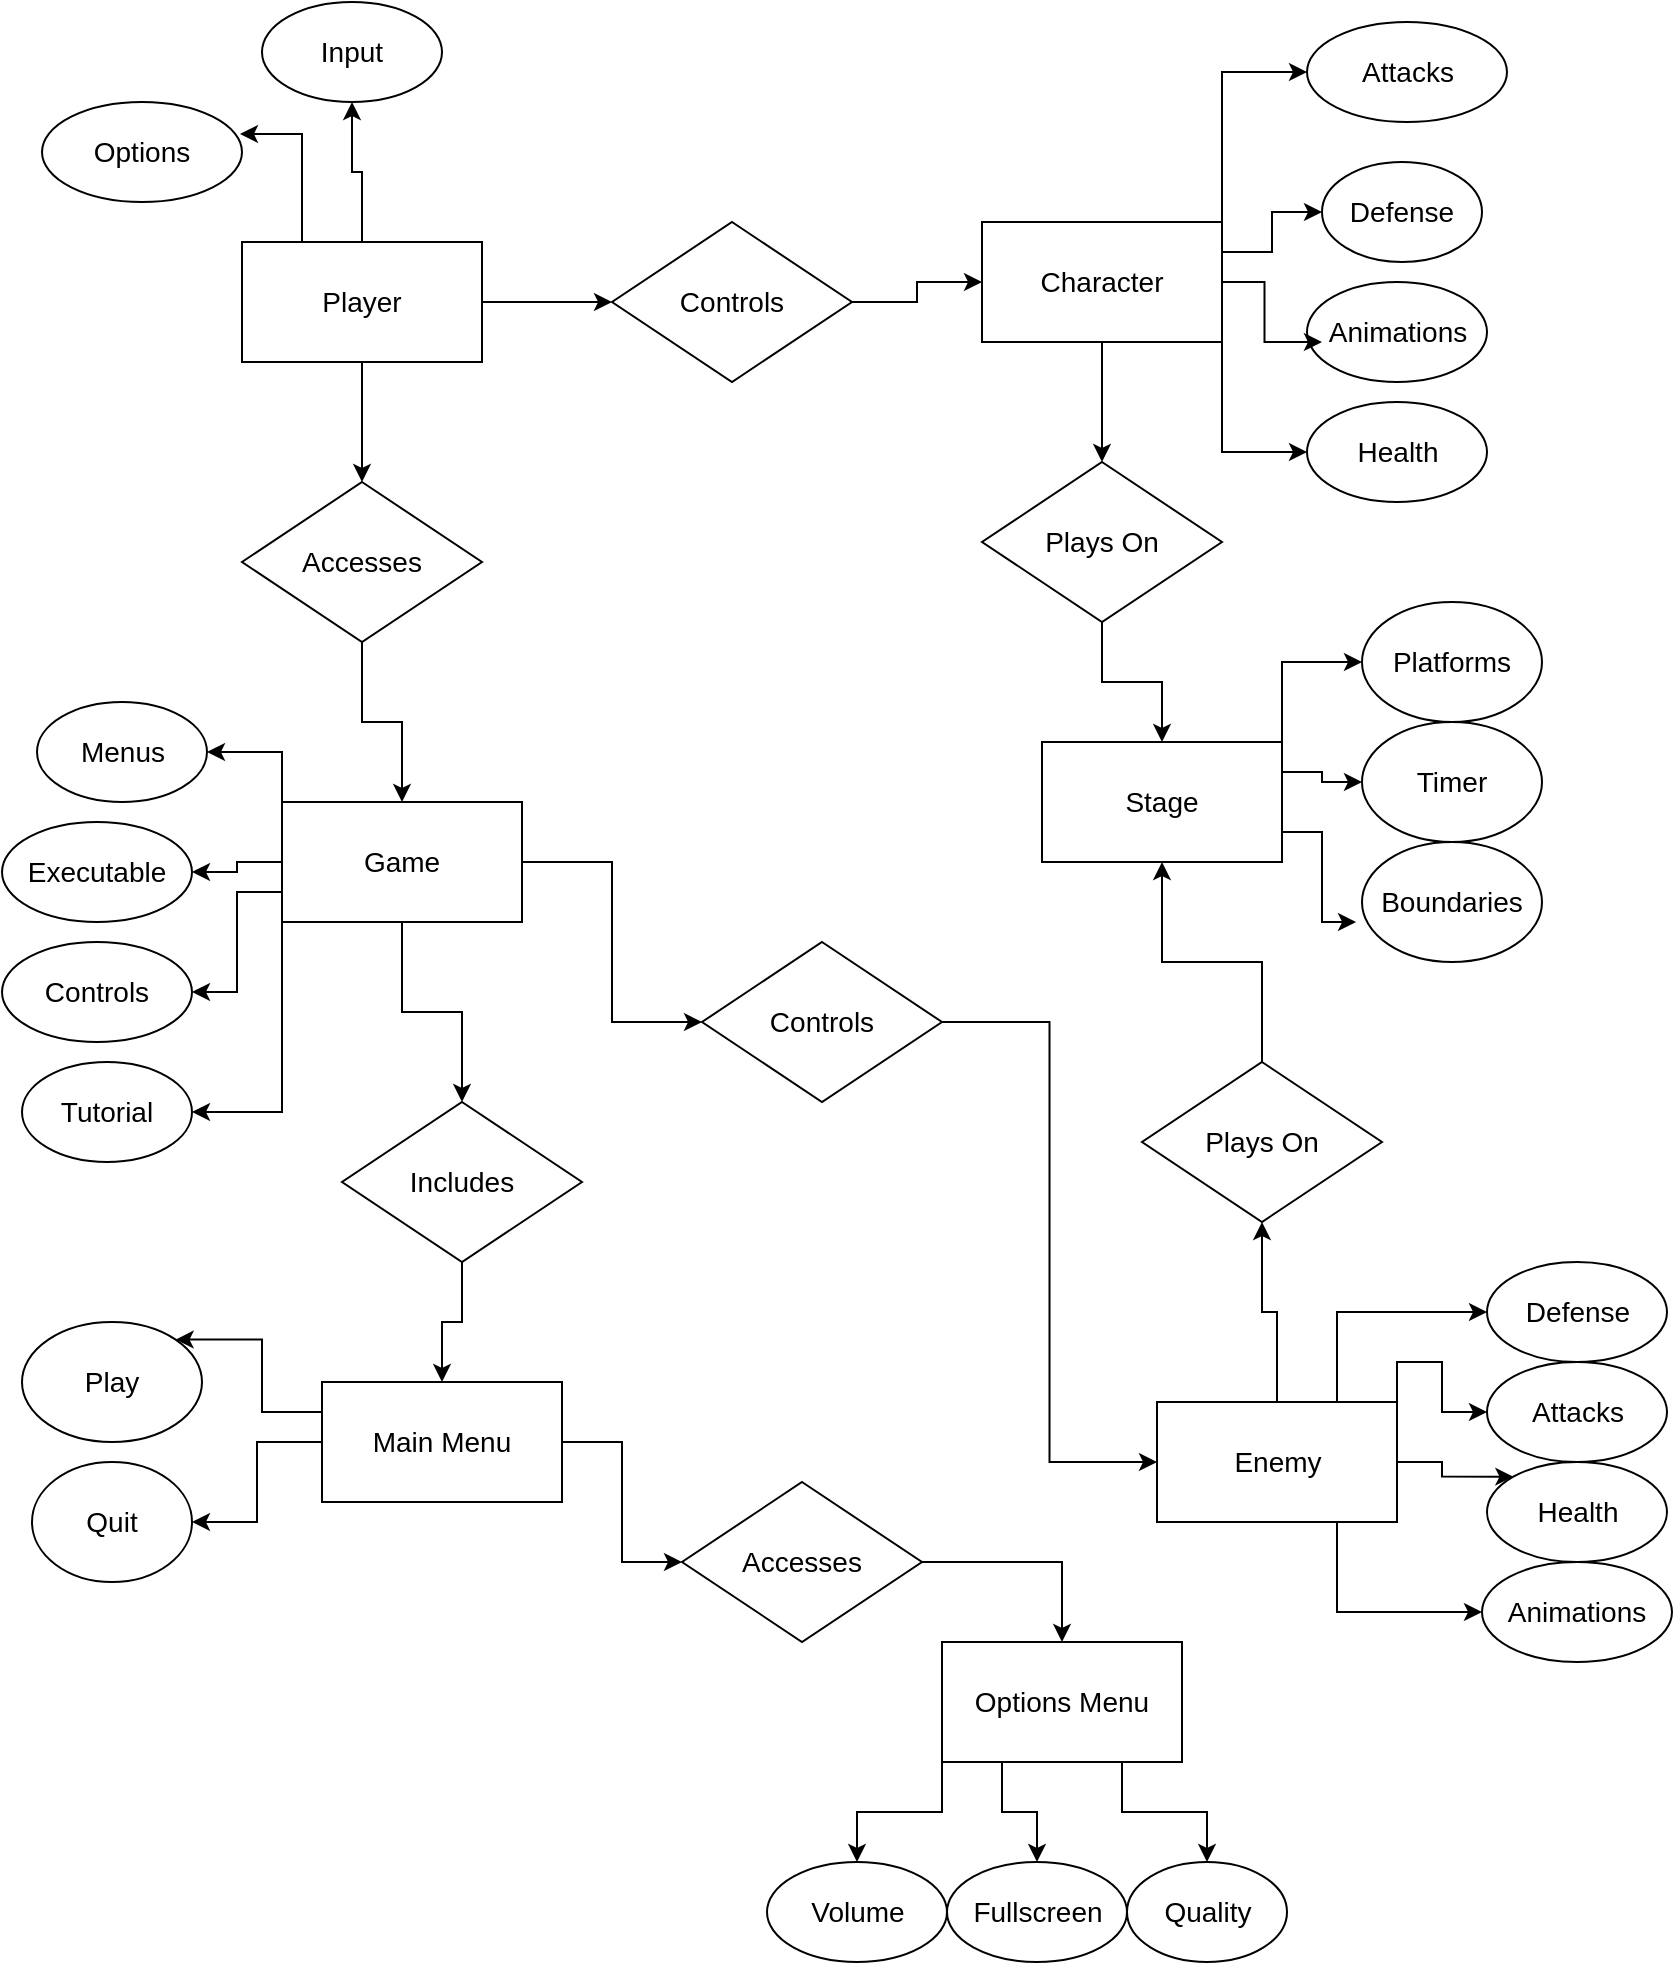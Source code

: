 <mxfile version="24.1.0" type="device">
  <diagram id="R2lEEEUBdFMjLlhIrx00" name="Page-1">
    <mxGraphModel dx="2074" dy="1196" grid="1" gridSize="10" guides="1" tooltips="1" connect="1" arrows="1" fold="1" page="1" pageScale="1" pageWidth="850" pageHeight="1100" math="0" shadow="0" extFonts="Permanent Marker^https://fonts.googleapis.com/css?family=Permanent+Marker">
      <root>
        <mxCell id="0" />
        <mxCell id="1" parent="0" />
        <mxCell id="_c-2fEYBurjov5Yj6YP4-42" style="edgeStyle=orthogonalEdgeStyle;rounded=0;orthogonalLoop=1;jettySize=auto;html=1;exitX=0.5;exitY=1;exitDx=0;exitDy=0;entryX=0.5;entryY=0;entryDx=0;entryDy=0;" edge="1" parent="1" source="_c-2fEYBurjov5Yj6YP4-1" target="_c-2fEYBurjov5Yj6YP4-15">
          <mxGeometry relative="1" as="geometry" />
        </mxCell>
        <mxCell id="_c-2fEYBurjov5Yj6YP4-54" style="edgeStyle=orthogonalEdgeStyle;rounded=0;orthogonalLoop=1;jettySize=auto;html=1;exitX=1;exitY=0.5;exitDx=0;exitDy=0;entryX=0;entryY=0.5;entryDx=0;entryDy=0;" edge="1" parent="1" source="_c-2fEYBurjov5Yj6YP4-1" target="_c-2fEYBurjov5Yj6YP4-16">
          <mxGeometry relative="1" as="geometry" />
        </mxCell>
        <mxCell id="_c-2fEYBurjov5Yj6YP4-68" style="edgeStyle=orthogonalEdgeStyle;rounded=0;orthogonalLoop=1;jettySize=auto;html=1;exitX=0.5;exitY=0;exitDx=0;exitDy=0;entryX=0.5;entryY=1;entryDx=0;entryDy=0;" edge="1" parent="1" source="_c-2fEYBurjov5Yj6YP4-1" target="_c-2fEYBurjov5Yj6YP4-23">
          <mxGeometry relative="1" as="geometry" />
        </mxCell>
        <mxCell id="_c-2fEYBurjov5Yj6YP4-1" value="&lt;font style=&quot;font-size: 14px;&quot;&gt;Player&lt;/font&gt;" style="rounded=0;whiteSpace=wrap;html=1;fontSize=14;" vertex="1" parent="1">
          <mxGeometry x="120" y="170" width="120" height="60" as="geometry" />
        </mxCell>
        <mxCell id="_c-2fEYBurjov5Yj6YP4-44" style="edgeStyle=orthogonalEdgeStyle;rounded=0;orthogonalLoop=1;jettySize=auto;html=1;exitX=0.5;exitY=1;exitDx=0;exitDy=0;entryX=0.5;entryY=0;entryDx=0;entryDy=0;" edge="1" parent="1" source="_c-2fEYBurjov5Yj6YP4-2" target="_c-2fEYBurjov5Yj6YP4-14">
          <mxGeometry relative="1" as="geometry" />
        </mxCell>
        <mxCell id="_c-2fEYBurjov5Yj6YP4-50" style="edgeStyle=orthogonalEdgeStyle;rounded=0;orthogonalLoop=1;jettySize=auto;html=1;exitX=1;exitY=0.5;exitDx=0;exitDy=0;entryX=0;entryY=0.5;entryDx=0;entryDy=0;" edge="1" parent="1" source="_c-2fEYBurjov5Yj6YP4-2" target="_c-2fEYBurjov5Yj6YP4-12">
          <mxGeometry relative="1" as="geometry" />
        </mxCell>
        <mxCell id="_c-2fEYBurjov5Yj6YP4-76" style="edgeStyle=orthogonalEdgeStyle;rounded=0;orthogonalLoop=1;jettySize=auto;html=1;exitX=0;exitY=0;exitDx=0;exitDy=0;entryX=1;entryY=0.5;entryDx=0;entryDy=0;" edge="1" parent="1" source="_c-2fEYBurjov5Yj6YP4-2" target="_c-2fEYBurjov5Yj6YP4-37">
          <mxGeometry relative="1" as="geometry" />
        </mxCell>
        <mxCell id="_c-2fEYBurjov5Yj6YP4-77" style="edgeStyle=orthogonalEdgeStyle;rounded=0;orthogonalLoop=1;jettySize=auto;html=1;exitX=0;exitY=0.5;exitDx=0;exitDy=0;entryX=1;entryY=0.5;entryDx=0;entryDy=0;" edge="1" parent="1" source="_c-2fEYBurjov5Yj6YP4-2" target="_c-2fEYBurjov5Yj6YP4-75">
          <mxGeometry relative="1" as="geometry" />
        </mxCell>
        <mxCell id="_c-2fEYBurjov5Yj6YP4-79" style="edgeStyle=orthogonalEdgeStyle;rounded=0;orthogonalLoop=1;jettySize=auto;html=1;exitX=0;exitY=0.75;exitDx=0;exitDy=0;entryX=1;entryY=0.5;entryDx=0;entryDy=0;" edge="1" parent="1" source="_c-2fEYBurjov5Yj6YP4-2" target="_c-2fEYBurjov5Yj6YP4-78">
          <mxGeometry relative="1" as="geometry" />
        </mxCell>
        <mxCell id="_c-2fEYBurjov5Yj6YP4-81" style="edgeStyle=orthogonalEdgeStyle;rounded=0;orthogonalLoop=1;jettySize=auto;html=1;exitX=0;exitY=1;exitDx=0;exitDy=0;entryX=1;entryY=0.5;entryDx=0;entryDy=0;" edge="1" parent="1" source="_c-2fEYBurjov5Yj6YP4-2" target="_c-2fEYBurjov5Yj6YP4-80">
          <mxGeometry relative="1" as="geometry" />
        </mxCell>
        <mxCell id="_c-2fEYBurjov5Yj6YP4-2" value="Game" style="rounded=0;whiteSpace=wrap;html=1;fontSize=14;" vertex="1" parent="1">
          <mxGeometry x="140" y="450" width="120" height="60" as="geometry" />
        </mxCell>
        <mxCell id="_c-2fEYBurjov5Yj6YP4-46" style="edgeStyle=orthogonalEdgeStyle;rounded=0;orthogonalLoop=1;jettySize=auto;html=1;exitX=1;exitY=0.5;exitDx=0;exitDy=0;entryX=0;entryY=0.5;entryDx=0;entryDy=0;" edge="1" parent="1" source="_c-2fEYBurjov5Yj6YP4-3" target="_c-2fEYBurjov5Yj6YP4-13">
          <mxGeometry relative="1" as="geometry" />
        </mxCell>
        <mxCell id="_c-2fEYBurjov5Yj6YP4-70" style="edgeStyle=orthogonalEdgeStyle;rounded=0;orthogonalLoop=1;jettySize=auto;html=1;exitX=0;exitY=0.25;exitDx=0;exitDy=0;entryX=1;entryY=0;entryDx=0;entryDy=0;" edge="1" parent="1" source="_c-2fEYBurjov5Yj6YP4-3" target="_c-2fEYBurjov5Yj6YP4-39">
          <mxGeometry relative="1" as="geometry" />
        </mxCell>
        <mxCell id="_c-2fEYBurjov5Yj6YP4-71" style="edgeStyle=orthogonalEdgeStyle;rounded=0;orthogonalLoop=1;jettySize=auto;html=1;exitX=0;exitY=0.5;exitDx=0;exitDy=0;entryX=1;entryY=0.5;entryDx=0;entryDy=0;" edge="1" parent="1" source="_c-2fEYBurjov5Yj6YP4-3" target="_c-2fEYBurjov5Yj6YP4-38">
          <mxGeometry relative="1" as="geometry" />
        </mxCell>
        <mxCell id="_c-2fEYBurjov5Yj6YP4-3" value="Main Menu" style="rounded=0;whiteSpace=wrap;html=1;fontSize=14;" vertex="1" parent="1">
          <mxGeometry x="160" y="740" width="120" height="60" as="geometry" />
        </mxCell>
        <mxCell id="_c-2fEYBurjov5Yj6YP4-72" style="edgeStyle=orthogonalEdgeStyle;rounded=0;orthogonalLoop=1;jettySize=auto;html=1;exitX=0;exitY=1;exitDx=0;exitDy=0;entryX=0.5;entryY=0;entryDx=0;entryDy=0;" edge="1" parent="1" source="_c-2fEYBurjov5Yj6YP4-4" target="_c-2fEYBurjov5Yj6YP4-26">
          <mxGeometry relative="1" as="geometry" />
        </mxCell>
        <mxCell id="_c-2fEYBurjov5Yj6YP4-73" style="edgeStyle=orthogonalEdgeStyle;rounded=0;orthogonalLoop=1;jettySize=auto;html=1;exitX=0.25;exitY=1;exitDx=0;exitDy=0;entryX=0.5;entryY=0;entryDx=0;entryDy=0;" edge="1" parent="1" source="_c-2fEYBurjov5Yj6YP4-4" target="_c-2fEYBurjov5Yj6YP4-25">
          <mxGeometry relative="1" as="geometry" />
        </mxCell>
        <mxCell id="_c-2fEYBurjov5Yj6YP4-74" style="edgeStyle=orthogonalEdgeStyle;rounded=0;orthogonalLoop=1;jettySize=auto;html=1;exitX=0.75;exitY=1;exitDx=0;exitDy=0;entryX=0.5;entryY=0;entryDx=0;entryDy=0;" edge="1" parent="1" source="_c-2fEYBurjov5Yj6YP4-4" target="_c-2fEYBurjov5Yj6YP4-24">
          <mxGeometry relative="1" as="geometry" />
        </mxCell>
        <mxCell id="_c-2fEYBurjov5Yj6YP4-4" value="Options Menu" style="rounded=0;whiteSpace=wrap;html=1;fontSize=14;" vertex="1" parent="1">
          <mxGeometry x="470" y="870" width="120" height="60" as="geometry" />
        </mxCell>
        <mxCell id="_c-2fEYBurjov5Yj6YP4-48" style="edgeStyle=orthogonalEdgeStyle;rounded=0;orthogonalLoop=1;jettySize=auto;html=1;exitX=0.5;exitY=0;exitDx=0;exitDy=0;entryX=0.5;entryY=1;entryDx=0;entryDy=0;" edge="1" parent="1" source="_c-2fEYBurjov5Yj6YP4-5" target="_c-2fEYBurjov5Yj6YP4-34">
          <mxGeometry relative="1" as="geometry" />
        </mxCell>
        <mxCell id="_c-2fEYBurjov5Yj6YP4-57" style="edgeStyle=orthogonalEdgeStyle;rounded=0;orthogonalLoop=1;jettySize=auto;html=1;exitX=0.75;exitY=0;exitDx=0;exitDy=0;entryX=0;entryY=0.5;entryDx=0;entryDy=0;" edge="1" parent="1" source="_c-2fEYBurjov5Yj6YP4-5" target="_c-2fEYBurjov5Yj6YP4-17">
          <mxGeometry relative="1" as="geometry" />
        </mxCell>
        <mxCell id="_c-2fEYBurjov5Yj6YP4-58" style="edgeStyle=orthogonalEdgeStyle;rounded=0;orthogonalLoop=1;jettySize=auto;html=1;exitX=1;exitY=0;exitDx=0;exitDy=0;entryX=0;entryY=0.5;entryDx=0;entryDy=0;" edge="1" parent="1" source="_c-2fEYBurjov5Yj6YP4-5" target="_c-2fEYBurjov5Yj6YP4-18">
          <mxGeometry relative="1" as="geometry" />
        </mxCell>
        <mxCell id="_c-2fEYBurjov5Yj6YP4-59" style="edgeStyle=orthogonalEdgeStyle;rounded=0;orthogonalLoop=1;jettySize=auto;html=1;exitX=1;exitY=0.5;exitDx=0;exitDy=0;entryX=0;entryY=0;entryDx=0;entryDy=0;" edge="1" parent="1" source="_c-2fEYBurjov5Yj6YP4-5" target="_c-2fEYBurjov5Yj6YP4-32">
          <mxGeometry relative="1" as="geometry" />
        </mxCell>
        <mxCell id="_c-2fEYBurjov5Yj6YP4-60" style="edgeStyle=orthogonalEdgeStyle;rounded=0;orthogonalLoop=1;jettySize=auto;html=1;exitX=0.75;exitY=1;exitDx=0;exitDy=0;entryX=0;entryY=0.5;entryDx=0;entryDy=0;" edge="1" parent="1" source="_c-2fEYBurjov5Yj6YP4-5" target="_c-2fEYBurjov5Yj6YP4-30">
          <mxGeometry relative="1" as="geometry" />
        </mxCell>
        <mxCell id="_c-2fEYBurjov5Yj6YP4-5" value="Enemy" style="rounded=0;whiteSpace=wrap;html=1;fontSize=14;" vertex="1" parent="1">
          <mxGeometry x="577.5" y="750" width="120" height="60" as="geometry" />
        </mxCell>
        <mxCell id="_c-2fEYBurjov5Yj6YP4-52" style="edgeStyle=orthogonalEdgeStyle;rounded=0;orthogonalLoop=1;jettySize=auto;html=1;exitX=0.5;exitY=1;exitDx=0;exitDy=0;entryX=0.5;entryY=0;entryDx=0;entryDy=0;" edge="1" parent="1" source="_c-2fEYBurjov5Yj6YP4-6" target="_c-2fEYBurjov5Yj6YP4-35">
          <mxGeometry relative="1" as="geometry" />
        </mxCell>
        <mxCell id="_c-2fEYBurjov5Yj6YP4-64" style="edgeStyle=orthogonalEdgeStyle;rounded=0;orthogonalLoop=1;jettySize=auto;html=1;exitX=1;exitY=0;exitDx=0;exitDy=0;entryX=0;entryY=0.5;entryDx=0;entryDy=0;" edge="1" parent="1" source="_c-2fEYBurjov5Yj6YP4-6" target="_c-2fEYBurjov5Yj6YP4-21">
          <mxGeometry relative="1" as="geometry" />
        </mxCell>
        <mxCell id="_c-2fEYBurjov5Yj6YP4-65" style="edgeStyle=orthogonalEdgeStyle;rounded=0;orthogonalLoop=1;jettySize=auto;html=1;exitX=1;exitY=0.25;exitDx=0;exitDy=0;entryX=0;entryY=0.5;entryDx=0;entryDy=0;" edge="1" parent="1" source="_c-2fEYBurjov5Yj6YP4-6" target="_c-2fEYBurjov5Yj6YP4-20">
          <mxGeometry relative="1" as="geometry" />
        </mxCell>
        <mxCell id="_c-2fEYBurjov5Yj6YP4-67" style="edgeStyle=orthogonalEdgeStyle;rounded=0;orthogonalLoop=1;jettySize=auto;html=1;exitX=1;exitY=1;exitDx=0;exitDy=0;entryX=0;entryY=0.5;entryDx=0;entryDy=0;" edge="1" parent="1" source="_c-2fEYBurjov5Yj6YP4-6" target="_c-2fEYBurjov5Yj6YP4-19">
          <mxGeometry relative="1" as="geometry" />
        </mxCell>
        <mxCell id="_c-2fEYBurjov5Yj6YP4-6" value="Character" style="rounded=0;whiteSpace=wrap;html=1;fontSize=14;" vertex="1" parent="1">
          <mxGeometry x="490" y="160" width="120" height="60" as="geometry" />
        </mxCell>
        <mxCell id="_c-2fEYBurjov5Yj6YP4-51" style="edgeStyle=orthogonalEdgeStyle;rounded=0;orthogonalLoop=1;jettySize=auto;html=1;exitX=1;exitY=0.5;exitDx=0;exitDy=0;entryX=0;entryY=0.5;entryDx=0;entryDy=0;" edge="1" parent="1" source="_c-2fEYBurjov5Yj6YP4-12" target="_c-2fEYBurjov5Yj6YP4-5">
          <mxGeometry relative="1" as="geometry" />
        </mxCell>
        <mxCell id="_c-2fEYBurjov5Yj6YP4-12" value="Controls" style="rhombus;whiteSpace=wrap;html=1;fontSize=14;" vertex="1" parent="1">
          <mxGeometry x="350" y="520" width="120" height="80" as="geometry" />
        </mxCell>
        <mxCell id="_c-2fEYBurjov5Yj6YP4-47" style="edgeStyle=orthogonalEdgeStyle;rounded=0;orthogonalLoop=1;jettySize=auto;html=1;exitX=1;exitY=0.5;exitDx=0;exitDy=0;entryX=0.5;entryY=0;entryDx=0;entryDy=0;" edge="1" parent="1" source="_c-2fEYBurjov5Yj6YP4-13" target="_c-2fEYBurjov5Yj6YP4-4">
          <mxGeometry relative="1" as="geometry" />
        </mxCell>
        <mxCell id="_c-2fEYBurjov5Yj6YP4-13" value="Accesses" style="rhombus;whiteSpace=wrap;html=1;fontSize=14;" vertex="1" parent="1">
          <mxGeometry x="340" y="790" width="120" height="80" as="geometry" />
        </mxCell>
        <mxCell id="_c-2fEYBurjov5Yj6YP4-45" style="edgeStyle=orthogonalEdgeStyle;rounded=0;orthogonalLoop=1;jettySize=auto;html=1;exitX=0.5;exitY=1;exitDx=0;exitDy=0;entryX=0.5;entryY=0;entryDx=0;entryDy=0;" edge="1" parent="1" source="_c-2fEYBurjov5Yj6YP4-14" target="_c-2fEYBurjov5Yj6YP4-3">
          <mxGeometry relative="1" as="geometry" />
        </mxCell>
        <mxCell id="_c-2fEYBurjov5Yj6YP4-14" value="Includes" style="rhombus;whiteSpace=wrap;html=1;fontSize=14;" vertex="1" parent="1">
          <mxGeometry x="170" y="600" width="120" height="80" as="geometry" />
        </mxCell>
        <mxCell id="_c-2fEYBurjov5Yj6YP4-43" style="edgeStyle=orthogonalEdgeStyle;rounded=0;orthogonalLoop=1;jettySize=auto;html=1;exitX=0.5;exitY=1;exitDx=0;exitDy=0;entryX=0.5;entryY=0;entryDx=0;entryDy=0;" edge="1" parent="1" source="_c-2fEYBurjov5Yj6YP4-15" target="_c-2fEYBurjov5Yj6YP4-2">
          <mxGeometry relative="1" as="geometry" />
        </mxCell>
        <mxCell id="_c-2fEYBurjov5Yj6YP4-15" value="Accesses" style="rhombus;whiteSpace=wrap;html=1;fontSize=14;" vertex="1" parent="1">
          <mxGeometry x="120" y="290" width="120" height="80" as="geometry" />
        </mxCell>
        <mxCell id="_c-2fEYBurjov5Yj6YP4-55" style="edgeStyle=orthogonalEdgeStyle;rounded=0;orthogonalLoop=1;jettySize=auto;html=1;exitX=1;exitY=0.5;exitDx=0;exitDy=0;entryX=0;entryY=0.5;entryDx=0;entryDy=0;" edge="1" parent="1" source="_c-2fEYBurjov5Yj6YP4-16" target="_c-2fEYBurjov5Yj6YP4-6">
          <mxGeometry relative="1" as="geometry" />
        </mxCell>
        <mxCell id="_c-2fEYBurjov5Yj6YP4-16" value="Controls" style="rhombus;whiteSpace=wrap;html=1;fontSize=14;" vertex="1" parent="1">
          <mxGeometry x="305" y="160" width="120" height="80" as="geometry" />
        </mxCell>
        <mxCell id="_c-2fEYBurjov5Yj6YP4-17" value="Defense" style="ellipse;whiteSpace=wrap;html=1;fontSize=14;" vertex="1" parent="1">
          <mxGeometry x="742.5" y="680" width="90" height="50" as="geometry" />
        </mxCell>
        <mxCell id="_c-2fEYBurjov5Yj6YP4-18" value="Attacks" style="ellipse;whiteSpace=wrap;html=1;fontSize=14;" vertex="1" parent="1">
          <mxGeometry x="742.5" y="730" width="90" height="50" as="geometry" />
        </mxCell>
        <mxCell id="_c-2fEYBurjov5Yj6YP4-19" value="Health" style="ellipse;whiteSpace=wrap;html=1;fontSize=14;" vertex="1" parent="1">
          <mxGeometry x="652.5" y="250" width="90" height="50" as="geometry" />
        </mxCell>
        <mxCell id="_c-2fEYBurjov5Yj6YP4-20" value="Defense" style="ellipse;whiteSpace=wrap;html=1;fontSize=14;" vertex="1" parent="1">
          <mxGeometry x="660" y="130" width="80" height="50" as="geometry" />
        </mxCell>
        <mxCell id="_c-2fEYBurjov5Yj6YP4-21" value="Attacks" style="ellipse;whiteSpace=wrap;html=1;fontSize=14;" vertex="1" parent="1">
          <mxGeometry x="652.5" y="60" width="100" height="50" as="geometry" />
        </mxCell>
        <mxCell id="_c-2fEYBurjov5Yj6YP4-22" value="Options" style="ellipse;whiteSpace=wrap;html=1;fontSize=14;" vertex="1" parent="1">
          <mxGeometry x="20" y="100" width="100" height="50" as="geometry" />
        </mxCell>
        <mxCell id="_c-2fEYBurjov5Yj6YP4-23" value="Input" style="ellipse;whiteSpace=wrap;html=1;fontSize=14;" vertex="1" parent="1">
          <mxGeometry x="130" y="50" width="90" height="50" as="geometry" />
        </mxCell>
        <mxCell id="_c-2fEYBurjov5Yj6YP4-24" value="Quality" style="ellipse;whiteSpace=wrap;html=1;fontSize=14;" vertex="1" parent="1">
          <mxGeometry x="562.5" y="980" width="80" height="50" as="geometry" />
        </mxCell>
        <mxCell id="_c-2fEYBurjov5Yj6YP4-25" value="Fullscreen" style="ellipse;whiteSpace=wrap;html=1;fontSize=14;" vertex="1" parent="1">
          <mxGeometry x="472.5" y="980" width="90" height="50" as="geometry" />
        </mxCell>
        <mxCell id="_c-2fEYBurjov5Yj6YP4-26" value="Volume" style="ellipse;whiteSpace=wrap;html=1;fontSize=14;" vertex="1" parent="1">
          <mxGeometry x="382.5" y="980" width="90" height="50" as="geometry" />
        </mxCell>
        <mxCell id="_c-2fEYBurjov5Yj6YP4-27" value="Timer" style="ellipse;whiteSpace=wrap;html=1;fontSize=14;" vertex="1" parent="1">
          <mxGeometry x="680" y="410" width="90" height="60" as="geometry" />
        </mxCell>
        <mxCell id="_c-2fEYBurjov5Yj6YP4-28" value="Boundaries" style="ellipse;whiteSpace=wrap;html=1;fontSize=14;" vertex="1" parent="1">
          <mxGeometry x="680" y="470" width="90" height="60" as="geometry" />
        </mxCell>
        <mxCell id="_c-2fEYBurjov5Yj6YP4-29" value="Platforms" style="ellipse;whiteSpace=wrap;html=1;fontSize=14;" vertex="1" parent="1">
          <mxGeometry x="680" y="350" width="90" height="60" as="geometry" />
        </mxCell>
        <mxCell id="_c-2fEYBurjov5Yj6YP4-30" value="Animations" style="ellipse;whiteSpace=wrap;html=1;fontSize=14;" vertex="1" parent="1">
          <mxGeometry x="740" y="830" width="95" height="50" as="geometry" />
        </mxCell>
        <mxCell id="_c-2fEYBurjov5Yj6YP4-31" value="Animations" style="ellipse;whiteSpace=wrap;html=1;fontSize=14;" vertex="1" parent="1">
          <mxGeometry x="652.5" y="190" width="90" height="50" as="geometry" />
        </mxCell>
        <mxCell id="_c-2fEYBurjov5Yj6YP4-32" value="Health" style="ellipse;whiteSpace=wrap;html=1;fontSize=14;" vertex="1" parent="1">
          <mxGeometry x="742.5" y="780" width="90" height="50" as="geometry" />
        </mxCell>
        <mxCell id="_c-2fEYBurjov5Yj6YP4-61" style="edgeStyle=orthogonalEdgeStyle;rounded=0;orthogonalLoop=1;jettySize=auto;html=1;exitX=1;exitY=0;exitDx=0;exitDy=0;entryX=0;entryY=0.5;entryDx=0;entryDy=0;" edge="1" parent="1" source="_c-2fEYBurjov5Yj6YP4-33" target="_c-2fEYBurjov5Yj6YP4-29">
          <mxGeometry relative="1" as="geometry" />
        </mxCell>
        <mxCell id="_c-2fEYBurjov5Yj6YP4-62" style="edgeStyle=orthogonalEdgeStyle;rounded=0;orthogonalLoop=1;jettySize=auto;html=1;exitX=1;exitY=0.25;exitDx=0;exitDy=0;entryX=0;entryY=0.5;entryDx=0;entryDy=0;" edge="1" parent="1" source="_c-2fEYBurjov5Yj6YP4-33" target="_c-2fEYBurjov5Yj6YP4-27">
          <mxGeometry relative="1" as="geometry" />
        </mxCell>
        <mxCell id="_c-2fEYBurjov5Yj6YP4-33" value="Stage" style="rounded=0;whiteSpace=wrap;html=1;fontSize=14;" vertex="1" parent="1">
          <mxGeometry x="520" y="420" width="120" height="60" as="geometry" />
        </mxCell>
        <mxCell id="_c-2fEYBurjov5Yj6YP4-49" style="edgeStyle=orthogonalEdgeStyle;rounded=0;orthogonalLoop=1;jettySize=auto;html=1;exitX=0.5;exitY=0;exitDx=0;exitDy=0;entryX=0.5;entryY=1;entryDx=0;entryDy=0;" edge="1" parent="1" source="_c-2fEYBurjov5Yj6YP4-34" target="_c-2fEYBurjov5Yj6YP4-33">
          <mxGeometry relative="1" as="geometry" />
        </mxCell>
        <mxCell id="_c-2fEYBurjov5Yj6YP4-34" value="Plays On" style="rhombus;whiteSpace=wrap;html=1;fontSize=14;" vertex="1" parent="1">
          <mxGeometry x="570" y="580" width="120" height="80" as="geometry" />
        </mxCell>
        <mxCell id="_c-2fEYBurjov5Yj6YP4-53" style="edgeStyle=orthogonalEdgeStyle;rounded=0;orthogonalLoop=1;jettySize=auto;html=1;exitX=0.5;exitY=1;exitDx=0;exitDy=0;entryX=0.5;entryY=0;entryDx=0;entryDy=0;" edge="1" parent="1" source="_c-2fEYBurjov5Yj6YP4-35" target="_c-2fEYBurjov5Yj6YP4-33">
          <mxGeometry relative="1" as="geometry" />
        </mxCell>
        <mxCell id="_c-2fEYBurjov5Yj6YP4-35" value="Plays On" style="rhombus;whiteSpace=wrap;html=1;fontSize=14;" vertex="1" parent="1">
          <mxGeometry x="490" y="280" width="120" height="80" as="geometry" />
        </mxCell>
        <mxCell id="_c-2fEYBurjov5Yj6YP4-37" value="Menus" style="ellipse;whiteSpace=wrap;html=1;fontSize=14;" vertex="1" parent="1">
          <mxGeometry x="17.5" y="400" width="85" height="50" as="geometry" />
        </mxCell>
        <mxCell id="_c-2fEYBurjov5Yj6YP4-38" value="Quit" style="ellipse;whiteSpace=wrap;html=1;fontSize=14;" vertex="1" parent="1">
          <mxGeometry x="15" y="780" width="80" height="60" as="geometry" />
        </mxCell>
        <mxCell id="_c-2fEYBurjov5Yj6YP4-39" value="Play" style="ellipse;whiteSpace=wrap;html=1;fontSize=14;" vertex="1" parent="1">
          <mxGeometry x="10" y="710" width="90" height="60" as="geometry" />
        </mxCell>
        <mxCell id="_c-2fEYBurjov5Yj6YP4-63" style="edgeStyle=orthogonalEdgeStyle;rounded=0;orthogonalLoop=1;jettySize=auto;html=1;exitX=1;exitY=0.75;exitDx=0;exitDy=0;entryX=-0.033;entryY=0.667;entryDx=0;entryDy=0;entryPerimeter=0;" edge="1" parent="1" source="_c-2fEYBurjov5Yj6YP4-33" target="_c-2fEYBurjov5Yj6YP4-28">
          <mxGeometry relative="1" as="geometry" />
        </mxCell>
        <mxCell id="_c-2fEYBurjov5Yj6YP4-66" style="edgeStyle=orthogonalEdgeStyle;rounded=0;orthogonalLoop=1;jettySize=auto;html=1;exitX=1;exitY=0.5;exitDx=0;exitDy=0;entryX=0.083;entryY=0.6;entryDx=0;entryDy=0;entryPerimeter=0;" edge="1" parent="1" source="_c-2fEYBurjov5Yj6YP4-6" target="_c-2fEYBurjov5Yj6YP4-31">
          <mxGeometry relative="1" as="geometry" />
        </mxCell>
        <mxCell id="_c-2fEYBurjov5Yj6YP4-69" style="edgeStyle=orthogonalEdgeStyle;rounded=0;orthogonalLoop=1;jettySize=auto;html=1;exitX=0.25;exitY=0;exitDx=0;exitDy=0;entryX=0.99;entryY=0.32;entryDx=0;entryDy=0;entryPerimeter=0;" edge="1" parent="1" source="_c-2fEYBurjov5Yj6YP4-1" target="_c-2fEYBurjov5Yj6YP4-22">
          <mxGeometry relative="1" as="geometry" />
        </mxCell>
        <mxCell id="_c-2fEYBurjov5Yj6YP4-75" value="Executable" style="ellipse;whiteSpace=wrap;html=1;fontSize=14;" vertex="1" parent="1">
          <mxGeometry y="460" width="95" height="50" as="geometry" />
        </mxCell>
        <mxCell id="_c-2fEYBurjov5Yj6YP4-78" value="Controls" style="ellipse;whiteSpace=wrap;html=1;fontSize=14;" vertex="1" parent="1">
          <mxGeometry y="520" width="95" height="50" as="geometry" />
        </mxCell>
        <mxCell id="_c-2fEYBurjov5Yj6YP4-80" value="Tutorial" style="ellipse;whiteSpace=wrap;html=1;fontSize=14;" vertex="1" parent="1">
          <mxGeometry x="10" y="580" width="85" height="50" as="geometry" />
        </mxCell>
      </root>
    </mxGraphModel>
  </diagram>
</mxfile>
